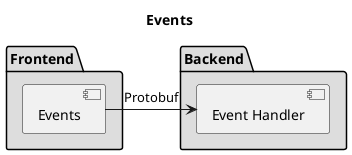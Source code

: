 @startuml
title Events

package "Frontend" #DDDDDD {
    component Events
}

package "Backend" #DDDDDD {
    component EventHandler as "Event Handler"
}

EventHandler <-l- Events: Protobuf
@enduml

@startuml
title Notifications

package "Frontend" #DDDDDD {
    component Notifications
}

package "Backend" #DDDDDD {
    component EventHandler as "Event Handler"
}

Notifications <-r- EventHandler: Protobuf
@enduml
